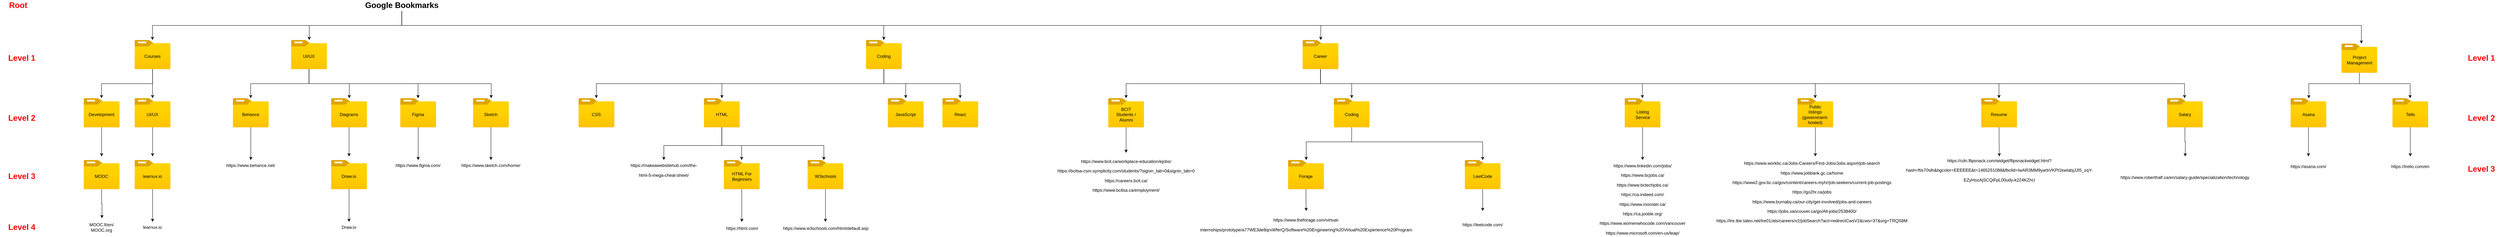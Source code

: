 <mxfile version="20.2.4" type="device"><diagram id="aSjfVvWqdntCW8uBdklG" name="Page-1"><mxGraphModel dx="2400" dy="710" grid="1" gridSize="10" guides="1" tooltips="1" connect="1" arrows="1" fold="1" page="1" pageScale="1" pageWidth="850" pageHeight="1100" math="0" shadow="0"><root><mxCell id="0"/><mxCell id="1" parent="0"/><mxCell id="htRWBKHceNh7cF9usFVZ-42" style="edgeStyle=orthogonalEdgeStyle;rounded=0;orthogonalLoop=1;jettySize=auto;html=1;fontSize=22;" parent="1" source="htRWBKHceNh7cF9usFVZ-2" target="htRWBKHceNh7cF9usFVZ-4" edge="1"><mxGeometry relative="1" as="geometry"><Array as="points"><mxPoint x="774" y="120"/><mxPoint x="89" y="120"/></Array></mxGeometry></mxCell><mxCell id="htRWBKHceNh7cF9usFVZ-43" style="edgeStyle=orthogonalEdgeStyle;rounded=0;orthogonalLoop=1;jettySize=auto;html=1;fontSize=22;" parent="1" source="htRWBKHceNh7cF9usFVZ-2" target="htRWBKHceNh7cF9usFVZ-7" edge="1"><mxGeometry relative="1" as="geometry"><Array as="points"><mxPoint x="774" y="120"/><mxPoint x="520" y="120"/></Array></mxGeometry></mxCell><mxCell id="htRWBKHceNh7cF9usFVZ-44" style="edgeStyle=orthogonalEdgeStyle;rounded=0;orthogonalLoop=1;jettySize=auto;html=1;fontSize=22;" parent="1" source="htRWBKHceNh7cF9usFVZ-2" target="htRWBKHceNh7cF9usFVZ-13" edge="1"><mxGeometry relative="1" as="geometry"><Array as="points"><mxPoint x="774" y="120"/><mxPoint x="2099" y="120"/></Array></mxGeometry></mxCell><mxCell id="htRWBKHceNh7cF9usFVZ-45" style="edgeStyle=orthogonalEdgeStyle;rounded=0;orthogonalLoop=1;jettySize=auto;html=1;fontSize=22;" parent="1" source="htRWBKHceNh7cF9usFVZ-2" target="htRWBKHceNh7cF9usFVZ-16" edge="1"><mxGeometry relative="1" as="geometry"><Array as="points"><mxPoint x="774" y="120"/><mxPoint x="3300" y="120"/></Array></mxGeometry></mxCell><mxCell id="htRWBKHceNh7cF9usFVZ-46" style="edgeStyle=orthogonalEdgeStyle;rounded=0;orthogonalLoop=1;jettySize=auto;html=1;fontSize=22;" parent="1" source="htRWBKHceNh7cF9usFVZ-2" target="htRWBKHceNh7cF9usFVZ-19" edge="1"><mxGeometry relative="1" as="geometry"><Array as="points"><mxPoint x="774" y="120"/><mxPoint x="6160" y="120"/></Array></mxGeometry></mxCell><mxCell id="htRWBKHceNh7cF9usFVZ-2" value="&lt;b&gt;&lt;font style=&quot;font-size: 22px;&quot;&gt;Google Bookmarks&lt;/font&gt;&lt;/b&gt;" style="text;html=1;strokeColor=none;fillColor=none;align=center;verticalAlign=middle;whiteSpace=wrap;rounded=0;" parent="1" vertex="1"><mxGeometry x="628.57" y="50" width="291.43" height="30" as="geometry"/></mxCell><mxCell id="htRWBKHceNh7cF9usFVZ-10" value="" style="group" parent="1" vertex="1" connectable="0"><mxGeometry x="40" y="160" width="98.57" height="80" as="geometry"/></mxCell><mxCell id="htRWBKHceNh7cF9usFVZ-4" value="" style="aspect=fixed;html=1;points=[];align=center;image;fontSize=12;image=img/lib/azure2/general/Folder_Blank.svg;" parent="htRWBKHceNh7cF9usFVZ-10" vertex="1"><mxGeometry width="98.57" height="80" as="geometry"/></mxCell><mxCell id="htRWBKHceNh7cF9usFVZ-8" value="Courses" style="text;html=1;strokeColor=none;fillColor=none;align=center;verticalAlign=middle;whiteSpace=wrap;rounded=0;" parent="htRWBKHceNh7cF9usFVZ-10" vertex="1"><mxGeometry x="19.29" y="30" width="60" height="30" as="geometry"/></mxCell><mxCell id="htRWBKHceNh7cF9usFVZ-11" value="" style="group" parent="1" vertex="1" connectable="0"><mxGeometry x="470" y="160" width="98.57" height="80" as="geometry"/></mxCell><mxCell id="htRWBKHceNh7cF9usFVZ-7" value="" style="aspect=fixed;html=1;points=[];align=center;image;fontSize=12;image=img/lib/azure2/general/Folder_Blank.svg;" parent="htRWBKHceNh7cF9usFVZ-11" vertex="1"><mxGeometry width="98.57" height="80" as="geometry"/></mxCell><mxCell id="htRWBKHceNh7cF9usFVZ-9" value="UI/UX" style="text;html=1;strokeColor=none;fillColor=none;align=center;verticalAlign=middle;whiteSpace=wrap;rounded=0;" parent="htRWBKHceNh7cF9usFVZ-11" vertex="1"><mxGeometry x="19.29" y="30" width="60" height="30" as="geometry"/></mxCell><mxCell id="htRWBKHceNh7cF9usFVZ-12" value="" style="group" parent="1" vertex="1" connectable="0"><mxGeometry x="2050" y="160" width="98.57" height="80" as="geometry"/></mxCell><mxCell id="htRWBKHceNh7cF9usFVZ-13" value="" style="aspect=fixed;html=1;points=[];align=center;image;fontSize=12;image=img/lib/azure2/general/Folder_Blank.svg;" parent="htRWBKHceNh7cF9usFVZ-12" vertex="1"><mxGeometry width="98.57" height="80" as="geometry"/></mxCell><mxCell id="htRWBKHceNh7cF9usFVZ-14" value="Coding" style="text;html=1;strokeColor=none;fillColor=none;align=center;verticalAlign=middle;whiteSpace=wrap;rounded=0;" parent="htRWBKHceNh7cF9usFVZ-12" vertex="1"><mxGeometry x="19.29" y="30" width="60" height="30" as="geometry"/></mxCell><mxCell id="htRWBKHceNh7cF9usFVZ-15" value="" style="group" parent="1" vertex="1" connectable="0"><mxGeometry x="3250" y="160" width="98.57" height="80" as="geometry"/></mxCell><mxCell id="htRWBKHceNh7cF9usFVZ-16" value="" style="aspect=fixed;html=1;points=[];align=center;image;fontSize=12;image=img/lib/azure2/general/Folder_Blank.svg;" parent="htRWBKHceNh7cF9usFVZ-15" vertex="1"><mxGeometry width="98.57" height="80" as="geometry"/></mxCell><mxCell id="htRWBKHceNh7cF9usFVZ-17" value="Career" style="text;html=1;strokeColor=none;fillColor=none;align=center;verticalAlign=middle;whiteSpace=wrap;rounded=0;" parent="htRWBKHceNh7cF9usFVZ-15" vertex="1"><mxGeometry x="19.29" y="30" width="60" height="30" as="geometry"/></mxCell><mxCell id="htRWBKHceNh7cF9usFVZ-18" value="" style="group" parent="1" vertex="1" connectable="0"><mxGeometry x="6105.21" y="170" width="98.57" height="80" as="geometry"/></mxCell><mxCell id="htRWBKHceNh7cF9usFVZ-19" value="" style="aspect=fixed;html=1;points=[];align=center;image;fontSize=12;image=img/lib/azure2/general/Folder_Blank.svg;" parent="htRWBKHceNh7cF9usFVZ-18" vertex="1"><mxGeometry width="98.57" height="80" as="geometry"/></mxCell><mxCell id="htRWBKHceNh7cF9usFVZ-20" value="Project Management" style="text;html=1;strokeColor=none;fillColor=none;align=center;verticalAlign=middle;whiteSpace=wrap;rounded=0;" parent="htRWBKHceNh7cF9usFVZ-18" vertex="1"><mxGeometry x="19.29" y="30" width="60" height="30" as="geometry"/></mxCell><mxCell id="htRWBKHceNh7cF9usFVZ-24" value="" style="group" parent="1" vertex="1" connectable="0"><mxGeometry x="-100" y="320" width="98.57" height="80" as="geometry"/></mxCell><mxCell id="htRWBKHceNh7cF9usFVZ-25" value="" style="aspect=fixed;html=1;points=[];align=center;image;fontSize=12;image=img/lib/azure2/general/Folder_Blank.svg;" parent="htRWBKHceNh7cF9usFVZ-24" vertex="1"><mxGeometry width="98.57" height="80" as="geometry"/></mxCell><mxCell id="htRWBKHceNh7cF9usFVZ-26" value="Development" style="text;html=1;strokeColor=none;fillColor=none;align=center;verticalAlign=middle;whiteSpace=wrap;rounded=0;" parent="htRWBKHceNh7cF9usFVZ-24" vertex="1"><mxGeometry x="19.29" y="30" width="60" height="30" as="geometry"/></mxCell><mxCell id="htRWBKHceNh7cF9usFVZ-27" value="" style="group" parent="1" vertex="1" connectable="0"><mxGeometry x="40" y="320" width="98.57" height="80" as="geometry"/></mxCell><mxCell id="htRWBKHceNh7cF9usFVZ-28" value="" style="aspect=fixed;html=1;points=[];align=center;image;fontSize=12;image=img/lib/azure2/general/Folder_Blank.svg;" parent="htRWBKHceNh7cF9usFVZ-27" vertex="1"><mxGeometry width="98.57" height="80" as="geometry"/></mxCell><mxCell id="htRWBKHceNh7cF9usFVZ-29" value="UI/UX" style="text;html=1;strokeColor=none;fillColor=none;align=center;verticalAlign=middle;whiteSpace=wrap;rounded=0;" parent="htRWBKHceNh7cF9usFVZ-27" vertex="1"><mxGeometry x="19.29" y="30" width="60" height="30" as="geometry"/></mxCell><mxCell id="htRWBKHceNh7cF9usFVZ-30" style="edgeStyle=orthogonalEdgeStyle;rounded=0;orthogonalLoop=1;jettySize=auto;html=1;" parent="1" source="htRWBKHceNh7cF9usFVZ-4" target="htRWBKHceNh7cF9usFVZ-25" edge="1"><mxGeometry relative="1" as="geometry"><Array as="points"><mxPoint x="89" y="280"/><mxPoint x="-51" y="280"/></Array></mxGeometry></mxCell><mxCell id="htRWBKHceNh7cF9usFVZ-31" style="edgeStyle=orthogonalEdgeStyle;rounded=0;orthogonalLoop=1;jettySize=auto;html=1;" parent="1" source="htRWBKHceNh7cF9usFVZ-4" target="htRWBKHceNh7cF9usFVZ-28" edge="1"><mxGeometry relative="1" as="geometry"/></mxCell><mxCell id="htRWBKHceNh7cF9usFVZ-32" style="edgeStyle=orthogonalEdgeStyle;rounded=0;orthogonalLoop=1;jettySize=auto;html=1;" parent="1" source="htRWBKHceNh7cF9usFVZ-25" edge="1"><mxGeometry relative="1" as="geometry"><mxPoint x="-50.715" y="480" as="targetPoint"/></mxGeometry></mxCell><mxCell id="htRWBKHceNh7cF9usFVZ-33" value="MOOC.fi/en/&lt;br&gt;MOOC.org" style="text;html=1;strokeColor=none;fillColor=none;align=center;verticalAlign=middle;whiteSpace=wrap;rounded=0;" parent="1" vertex="1"><mxGeometry x="-80.71" y="660" width="60" height="30" as="geometry"/></mxCell><mxCell id="htRWBKHceNh7cF9usFVZ-34" style="edgeStyle=orthogonalEdgeStyle;rounded=0;orthogonalLoop=1;jettySize=auto;html=1;" parent="1" source="htRWBKHceNh7cF9usFVZ-28" edge="1"><mxGeometry relative="1" as="geometry"><mxPoint x="89.285" y="480" as="targetPoint"/></mxGeometry></mxCell><mxCell id="htRWBKHceNh7cF9usFVZ-35" value="learnux.io" style="text;html=1;strokeColor=none;fillColor=none;align=center;verticalAlign=middle;whiteSpace=wrap;rounded=0;" parent="1" vertex="1"><mxGeometry x="59.29" y="660" width="60" height="30" as="geometry"/></mxCell><mxCell id="htRWBKHceNh7cF9usFVZ-36" value="" style="group" parent="1" vertex="1" connectable="0"><mxGeometry x="-100" y="490" width="98.57" height="80" as="geometry"/></mxCell><mxCell id="htRWBKHceNh7cF9usFVZ-37" value="" style="aspect=fixed;html=1;points=[];align=center;image;fontSize=12;image=img/lib/azure2/general/Folder_Blank.svg;" parent="htRWBKHceNh7cF9usFVZ-36" vertex="1"><mxGeometry width="98.57" height="80" as="geometry"/></mxCell><mxCell id="htRWBKHceNh7cF9usFVZ-38" value="MOOC" style="text;html=1;strokeColor=none;fillColor=none;align=center;verticalAlign=middle;whiteSpace=wrap;rounded=0;" parent="htRWBKHceNh7cF9usFVZ-36" vertex="1"><mxGeometry x="19.29" y="30" width="60" height="30" as="geometry"/></mxCell><mxCell id="htRWBKHceNh7cF9usFVZ-40" style="edgeStyle=orthogonalEdgeStyle;rounded=0;orthogonalLoop=1;jettySize=auto;html=1;" parent="1" source="htRWBKHceNh7cF9usFVZ-37" edge="1"><mxGeometry relative="1" as="geometry"><mxPoint x="-50" y="650" as="targetPoint"/></mxGeometry></mxCell><mxCell id="htRWBKHceNh7cF9usFVZ-47" style="edgeStyle=orthogonalEdgeStyle;rounded=0;orthogonalLoop=1;jettySize=auto;html=1;fontSize=22;entryX=0.507;entryY=0;entryDx=0;entryDy=0;entryPerimeter=0;" parent="1" source="htRWBKHceNh7cF9usFVZ-7" target="htRWBKHceNh7cF9usFVZ-49" edge="1"><mxGeometry relative="1" as="geometry"><mxPoint x="439.285" y="320" as="targetPoint"/><Array as="points"><mxPoint x="519" y="280"/><mxPoint x="630" y="280"/></Array></mxGeometry></mxCell><mxCell id="htRWBKHceNh7cF9usFVZ-48" value="" style="group" parent="1" vertex="1" connectable="0"><mxGeometry x="580" y="320" width="98.57" height="80" as="geometry"/></mxCell><mxCell id="htRWBKHceNh7cF9usFVZ-49" value="" style="aspect=fixed;html=1;points=[];align=center;image;fontSize=12;image=img/lib/azure2/general/Folder_Blank.svg;" parent="htRWBKHceNh7cF9usFVZ-48" vertex="1"><mxGeometry width="98.57" height="80" as="geometry"/></mxCell><mxCell id="htRWBKHceNh7cF9usFVZ-50" value="Diagrams" style="text;html=1;strokeColor=none;fillColor=none;align=center;verticalAlign=middle;whiteSpace=wrap;rounded=0;" parent="htRWBKHceNh7cF9usFVZ-48" vertex="1"><mxGeometry x="19.29" y="30" width="60" height="30" as="geometry"/></mxCell><mxCell id="htRWBKHceNh7cF9usFVZ-51" style="edgeStyle=orthogonalEdgeStyle;rounded=0;orthogonalLoop=1;jettySize=auto;html=1;fontSize=22;" parent="1" source="htRWBKHceNh7cF9usFVZ-49" edge="1"><mxGeometry relative="1" as="geometry"><mxPoint x="629.285" y="480" as="targetPoint"/><Array as="points"><mxPoint x="630" y="440"/></Array></mxGeometry></mxCell><mxCell id="htRWBKHceNh7cF9usFVZ-53" value="" style="group" parent="1" vertex="1" connectable="0"><mxGeometry x="580" y="490" width="98.57" height="80" as="geometry"/></mxCell><mxCell id="htRWBKHceNh7cF9usFVZ-54" value="" style="aspect=fixed;html=1;points=[];align=center;image;fontSize=12;image=img/lib/azure2/general/Folder_Blank.svg;" parent="htRWBKHceNh7cF9usFVZ-53" vertex="1"><mxGeometry width="98.57" height="80" as="geometry"/></mxCell><mxCell id="htRWBKHceNh7cF9usFVZ-55" value="Draw.io" style="text;html=1;strokeColor=none;fillColor=none;align=center;verticalAlign=middle;whiteSpace=wrap;rounded=0;" parent="htRWBKHceNh7cF9usFVZ-53" vertex="1"><mxGeometry x="19.29" y="30" width="60" height="30" as="geometry"/></mxCell><mxCell id="htRWBKHceNh7cF9usFVZ-56" value="" style="group" parent="1" vertex="1" connectable="0"><mxGeometry x="770" y="320" width="98.57" height="80" as="geometry"/></mxCell><mxCell id="htRWBKHceNh7cF9usFVZ-57" value="" style="aspect=fixed;html=1;points=[];align=center;image;fontSize=12;image=img/lib/azure2/general/Folder_Blank.svg;" parent="htRWBKHceNh7cF9usFVZ-56" vertex="1"><mxGeometry width="98.57" height="80" as="geometry"/></mxCell><mxCell id="htRWBKHceNh7cF9usFVZ-58" value="Figma" style="text;html=1;strokeColor=none;fillColor=none;align=center;verticalAlign=middle;whiteSpace=wrap;rounded=0;" parent="htRWBKHceNh7cF9usFVZ-56" vertex="1"><mxGeometry x="19.29" y="30" width="60" height="30" as="geometry"/></mxCell><mxCell id="htRWBKHceNh7cF9usFVZ-59" value="" style="group" parent="1" vertex="1" connectable="0"><mxGeometry x="970" y="320" width="98.57" height="80" as="geometry"/></mxCell><mxCell id="htRWBKHceNh7cF9usFVZ-60" value="" style="aspect=fixed;html=1;points=[];align=center;image;fontSize=12;image=img/lib/azure2/general/Folder_Blank.svg;" parent="htRWBKHceNh7cF9usFVZ-59" vertex="1"><mxGeometry width="98.57" height="80" as="geometry"/></mxCell><mxCell id="htRWBKHceNh7cF9usFVZ-61" value="Sketch" style="text;html=1;strokeColor=none;fillColor=none;align=center;verticalAlign=middle;whiteSpace=wrap;rounded=0;" parent="htRWBKHceNh7cF9usFVZ-59" vertex="1"><mxGeometry x="19.29" y="30" width="60" height="30" as="geometry"/></mxCell><mxCell id="htRWBKHceNh7cF9usFVZ-64" value="Draw.io" style="text;html=1;strokeColor=none;fillColor=none;align=center;verticalAlign=middle;whiteSpace=wrap;rounded=0;" parent="1" vertex="1"><mxGeometry x="599.29" y="660" width="60" height="30" as="geometry"/></mxCell><mxCell id="htRWBKHceNh7cF9usFVZ-65" value="https://www.figma.com/" style="text;html=1;strokeColor=none;fillColor=none;align=center;verticalAlign=middle;whiteSpace=wrap;rounded=0;" parent="1" vertex="1"><mxGeometry x="789.29" y="490" width="60" height="30" as="geometry"/></mxCell><mxCell id="htRWBKHceNh7cF9usFVZ-66" value="https://www.sketch.com/home/" style="text;html=1;strokeColor=none;fillColor=none;align=center;verticalAlign=middle;whiteSpace=wrap;rounded=0;" parent="1" vertex="1"><mxGeometry x="989.28" y="490" width="60" height="30" as="geometry"/></mxCell><mxCell id="htRWBKHceNh7cF9usFVZ-67" style="edgeStyle=orthogonalEdgeStyle;rounded=0;orthogonalLoop=1;jettySize=auto;html=1;fontSize=22;" parent="1" source="htRWBKHceNh7cF9usFVZ-54" edge="1"><mxGeometry relative="1" as="geometry"><mxPoint x="629.285" y="660" as="targetPoint"/></mxGeometry></mxCell><mxCell id="htRWBKHceNh7cF9usFVZ-68" style="edgeStyle=orthogonalEdgeStyle;rounded=0;orthogonalLoop=1;jettySize=auto;html=1;fontSize=22;" parent="1" source="htRWBKHceNh7cF9usFVZ-57" target="htRWBKHceNh7cF9usFVZ-65" edge="1"><mxGeometry relative="1" as="geometry"/></mxCell><mxCell id="htRWBKHceNh7cF9usFVZ-69" style="edgeStyle=orthogonalEdgeStyle;rounded=0;orthogonalLoop=1;jettySize=auto;html=1;entryX=0.5;entryY=0;entryDx=0;entryDy=0;fontSize=22;" parent="1" source="htRWBKHceNh7cF9usFVZ-60" target="htRWBKHceNh7cF9usFVZ-66" edge="1"><mxGeometry relative="1" as="geometry"/></mxCell><mxCell id="htRWBKHceNh7cF9usFVZ-72" style="edgeStyle=orthogonalEdgeStyle;rounded=0;orthogonalLoop=1;jettySize=auto;html=1;entryX=0.5;entryY=0;entryDx=0;entryDy=0;fontSize=22;" parent="1" source="htRWBKHceNh7cF9usFVZ-70" target="htRWBKHceNh7cF9usFVZ-35" edge="1"><mxGeometry relative="1" as="geometry"/></mxCell><mxCell id="htRWBKHceNh7cF9usFVZ-70" value="" style="aspect=fixed;html=1;points=[];align=center;image;fontSize=12;image=img/lib/azure2/general/Folder_Blank.svg;" parent="1" vertex="1"><mxGeometry x="40" y="490" width="98.57" height="80" as="geometry"/></mxCell><mxCell id="htRWBKHceNh7cF9usFVZ-71" value="learnux.io" style="text;html=1;strokeColor=none;fillColor=none;align=center;verticalAlign=middle;whiteSpace=wrap;rounded=0;" parent="1" vertex="1"><mxGeometry x="59.29" y="520" width="60" height="30" as="geometry"/></mxCell><mxCell id="htRWBKHceNh7cF9usFVZ-74" value="" style="group" parent="1" vertex="1" connectable="0"><mxGeometry x="1604.5" y="320" width="98.57" height="80" as="geometry"/></mxCell><mxCell id="htRWBKHceNh7cF9usFVZ-75" value="" style="aspect=fixed;html=1;points=[];align=center;image;fontSize=12;image=img/lib/azure2/general/Folder_Blank.svg;" parent="htRWBKHceNh7cF9usFVZ-74" vertex="1"><mxGeometry width="98.57" height="80" as="geometry"/></mxCell><mxCell id="htRWBKHceNh7cF9usFVZ-76" value="HTML" style="text;html=1;strokeColor=none;fillColor=none;align=center;verticalAlign=middle;whiteSpace=wrap;rounded=0;" parent="htRWBKHceNh7cF9usFVZ-74" vertex="1"><mxGeometry x="19.29" y="30" width="60" height="30" as="geometry"/></mxCell><mxCell id="htRWBKHceNh7cF9usFVZ-77" value="" style="group" parent="1" vertex="1" connectable="0"><mxGeometry x="1260" y="320" width="98.57" height="80" as="geometry"/></mxCell><mxCell id="htRWBKHceNh7cF9usFVZ-78" value="" style="aspect=fixed;html=1;points=[];align=center;image;fontSize=12;image=img/lib/azure2/general/Folder_Blank.svg;" parent="htRWBKHceNh7cF9usFVZ-77" vertex="1"><mxGeometry width="98.57" height="80" as="geometry"/></mxCell><mxCell id="htRWBKHceNh7cF9usFVZ-79" value="CSS" style="text;html=1;strokeColor=none;fillColor=none;align=center;verticalAlign=middle;whiteSpace=wrap;rounded=0;" parent="htRWBKHceNh7cF9usFVZ-77" vertex="1"><mxGeometry x="19.29" y="30" width="60" height="30" as="geometry"/></mxCell><mxCell id="htRWBKHceNh7cF9usFVZ-80" value="" style="group" parent="1" vertex="1" connectable="0"><mxGeometry x="2110" y="320" width="98.57" height="80" as="geometry"/></mxCell><mxCell id="htRWBKHceNh7cF9usFVZ-81" value="" style="aspect=fixed;html=1;points=[];align=center;image;fontSize=12;image=img/lib/azure2/general/Folder_Blank.svg;" parent="htRWBKHceNh7cF9usFVZ-80" vertex="1"><mxGeometry width="98.57" height="80" as="geometry"/></mxCell><mxCell id="htRWBKHceNh7cF9usFVZ-82" value="JavaScript" style="text;html=1;strokeColor=none;fillColor=none;align=center;verticalAlign=middle;whiteSpace=wrap;rounded=0;" parent="htRWBKHceNh7cF9usFVZ-80" vertex="1"><mxGeometry x="19.29" y="30" width="60" height="30" as="geometry"/></mxCell><mxCell id="htRWBKHceNh7cF9usFVZ-83" value="" style="group" parent="1" vertex="1" connectable="0"><mxGeometry x="2260" y="320" width="98.57" height="80" as="geometry"/></mxCell><mxCell id="htRWBKHceNh7cF9usFVZ-84" value="" style="aspect=fixed;html=1;points=[];align=center;image;fontSize=12;image=img/lib/azure2/general/Folder_Blank.svg;" parent="htRWBKHceNh7cF9usFVZ-83" vertex="1"><mxGeometry width="98.57" height="80" as="geometry"/></mxCell><mxCell id="htRWBKHceNh7cF9usFVZ-85" value="React" style="text;html=1;strokeColor=none;fillColor=none;align=center;verticalAlign=middle;whiteSpace=wrap;rounded=0;" parent="htRWBKHceNh7cF9usFVZ-83" vertex="1"><mxGeometry x="19.29" y="30" width="60" height="30" as="geometry"/></mxCell><mxCell id="htRWBKHceNh7cF9usFVZ-90" value="&lt;font style=&quot;font-size: 12px;&quot;&gt;https://makeawebsitehub.com/the-html-5-mega-cheat-sheet/&lt;/font&gt;" style="text;html=1;strokeColor=none;fillColor=none;align=center;verticalAlign=middle;whiteSpace=wrap;rounded=0;fontSize=22;" parent="1" vertex="1"><mxGeometry x="1430" y="490" width="129" height="50" as="geometry"/></mxCell><mxCell id="htRWBKHceNh7cF9usFVZ-91" value="" style="group" parent="1" vertex="1" connectable="0"><mxGeometry x="1659.42" y="490" width="98.57" height="80" as="geometry"/></mxCell><mxCell id="htRWBKHceNh7cF9usFVZ-92" value="" style="aspect=fixed;html=1;points=[];align=center;image;fontSize=12;image=img/lib/azure2/general/Folder_Blank.svg;" parent="htRWBKHceNh7cF9usFVZ-91" vertex="1"><mxGeometry width="98.57" height="80" as="geometry"/></mxCell><mxCell id="htRWBKHceNh7cF9usFVZ-93" value="HTML For Beginners" style="text;html=1;strokeColor=none;fillColor=none;align=center;verticalAlign=middle;whiteSpace=wrap;rounded=0;" parent="htRWBKHceNh7cF9usFVZ-91" vertex="1"><mxGeometry x="19.29" y="30" width="60" height="30" as="geometry"/></mxCell><mxCell id="htRWBKHceNh7cF9usFVZ-94" style="edgeStyle=orthogonalEdgeStyle;rounded=0;orthogonalLoop=1;jettySize=auto;html=1;entryX=0.5;entryY=0;entryDx=0;entryDy=0;fontSize=12;" parent="1" source="htRWBKHceNh7cF9usFVZ-75" target="htRWBKHceNh7cF9usFVZ-90" edge="1"><mxGeometry relative="1" as="geometry"><Array as="points"><mxPoint x="1654.29" y="450"/><mxPoint x="1494.29" y="450"/></Array></mxGeometry></mxCell><mxCell id="htRWBKHceNh7cF9usFVZ-95" style="edgeStyle=orthogonalEdgeStyle;rounded=0;orthogonalLoop=1;jettySize=auto;html=1;fontSize=12;" parent="1" source="htRWBKHceNh7cF9usFVZ-75" target="htRWBKHceNh7cF9usFVZ-92" edge="1"><mxGeometry relative="1" as="geometry"><Array as="points"><mxPoint x="1654.29" y="450"/><mxPoint x="1708.29" y="450"/></Array></mxGeometry></mxCell><mxCell id="htRWBKHceNh7cF9usFVZ-96" style="edgeStyle=orthogonalEdgeStyle;rounded=0;orthogonalLoop=1;jettySize=auto;html=1;fontSize=12;entryX=0.5;entryY=0;entryDx=0;entryDy=0;" parent="1" source="htRWBKHceNh7cF9usFVZ-92" edge="1"><mxGeometry relative="1" as="geometry"><mxPoint x="1708.71" y="660" as="targetPoint"/></mxGeometry></mxCell><mxCell id="htRWBKHceNh7cF9usFVZ-97" value="&lt;font style=&quot;font-size: 12px;&quot;&gt;https://html.com/&lt;/font&gt;" style="text;html=1;strokeColor=none;fillColor=none;align=center;verticalAlign=middle;whiteSpace=wrap;rounded=0;fontSize=22;" parent="1" vertex="1"><mxGeometry x="1644.5" y="650" width="129" height="50" as="geometry"/></mxCell><mxCell id="htRWBKHceNh7cF9usFVZ-98" value="" style="group" parent="1" vertex="1" connectable="0"><mxGeometry x="1889.43" y="490" width="98.57" height="80" as="geometry"/></mxCell><mxCell id="htRWBKHceNh7cF9usFVZ-99" value="" style="aspect=fixed;html=1;points=[];align=center;image;fontSize=12;image=img/lib/azure2/general/Folder_Blank.svg;" parent="htRWBKHceNh7cF9usFVZ-98" vertex="1"><mxGeometry width="98.57" height="80" as="geometry"/></mxCell><mxCell id="htRWBKHceNh7cF9usFVZ-100" value="W3schools" style="text;html=1;strokeColor=none;fillColor=none;align=center;verticalAlign=middle;whiteSpace=wrap;rounded=0;" parent="htRWBKHceNh7cF9usFVZ-98" vertex="1"><mxGeometry x="19.29" y="30" width="60" height="30" as="geometry"/></mxCell><mxCell id="htRWBKHceNh7cF9usFVZ-101" style="edgeStyle=orthogonalEdgeStyle;rounded=0;orthogonalLoop=1;jettySize=auto;html=1;fontSize=12;" parent="1" source="htRWBKHceNh7cF9usFVZ-75" target="htRWBKHceNh7cF9usFVZ-99" edge="1"><mxGeometry relative="1" as="geometry"><Array as="points"><mxPoint x="1654.29" y="450"/><mxPoint x="1934.29" y="450"/></Array></mxGeometry></mxCell><mxCell id="htRWBKHceNh7cF9usFVZ-102" style="edgeStyle=orthogonalEdgeStyle;rounded=0;orthogonalLoop=1;jettySize=auto;html=1;fontSize=12;entryX=0.5;entryY=0;entryDx=0;entryDy=0;" parent="1" source="htRWBKHceNh7cF9usFVZ-99" edge="1"><mxGeometry relative="1" as="geometry"><mxPoint x="1938.71" y="660" as="targetPoint"/></mxGeometry></mxCell><mxCell id="htRWBKHceNh7cF9usFVZ-103" value="&lt;font style=&quot;font-size: 12px;&quot;&gt;https://www.w3schools.com/html/default.asp&lt;/font&gt;" style="text;html=1;strokeColor=none;fillColor=none;align=center;verticalAlign=middle;whiteSpace=wrap;rounded=0;fontSize=22;" parent="1" vertex="1"><mxGeometry x="1874.5" y="650" width="129" height="50" as="geometry"/></mxCell><mxCell id="htRWBKHceNh7cF9usFVZ-104" style="edgeStyle=orthogonalEdgeStyle;rounded=0;orthogonalLoop=1;jettySize=auto;html=1;fontSize=12;" parent="1" source="htRWBKHceNh7cF9usFVZ-7" target="htRWBKHceNh7cF9usFVZ-57" edge="1"><mxGeometry relative="1" as="geometry"><Array as="points"><mxPoint x="519" y="280"/><mxPoint x="819" y="280"/></Array></mxGeometry></mxCell><mxCell id="htRWBKHceNh7cF9usFVZ-105" style="edgeStyle=orthogonalEdgeStyle;rounded=0;orthogonalLoop=1;jettySize=auto;html=1;fontSize=12;" parent="1" source="htRWBKHceNh7cF9usFVZ-7" target="htRWBKHceNh7cF9usFVZ-60" edge="1"><mxGeometry relative="1" as="geometry"><Array as="points"><mxPoint x="519" y="280"/><mxPoint x="1020" y="280"/></Array></mxGeometry></mxCell><mxCell id="htRWBKHceNh7cF9usFVZ-106" value="" style="group" parent="1" vertex="1" connectable="0"><mxGeometry x="310" y="320" width="98.57" height="80" as="geometry"/></mxCell><mxCell id="htRWBKHceNh7cF9usFVZ-107" value="" style="aspect=fixed;html=1;points=[];align=center;image;fontSize=12;image=img/lib/azure2/general/Folder_Blank.svg;" parent="htRWBKHceNh7cF9usFVZ-106" vertex="1"><mxGeometry width="98.57" height="80" as="geometry"/></mxCell><mxCell id="htRWBKHceNh7cF9usFVZ-108" value="Behance" style="text;html=1;strokeColor=none;fillColor=none;align=center;verticalAlign=middle;whiteSpace=wrap;rounded=0;" parent="htRWBKHceNh7cF9usFVZ-106" vertex="1"><mxGeometry x="19.29" y="30" width="60" height="30" as="geometry"/></mxCell><mxCell id="htRWBKHceNh7cF9usFVZ-109" value="https://www.behance.net/" style="text;html=1;strokeColor=none;fillColor=none;align=center;verticalAlign=middle;whiteSpace=wrap;rounded=0;" parent="1" vertex="1"><mxGeometry x="329.28" y="490" width="60" height="30" as="geometry"/></mxCell><mxCell id="htRWBKHceNh7cF9usFVZ-110" style="edgeStyle=orthogonalEdgeStyle;rounded=0;orthogonalLoop=1;jettySize=auto;html=1;entryX=0.5;entryY=0;entryDx=0;entryDy=0;fontSize=22;" parent="1" source="htRWBKHceNh7cF9usFVZ-107" target="htRWBKHceNh7cF9usFVZ-109" edge="1"><mxGeometry relative="1" as="geometry"/></mxCell><mxCell id="htRWBKHceNh7cF9usFVZ-112" value="" style="group" parent="1" vertex="1" connectable="0"><mxGeometry x="6245.21" y="320" width="98.57" height="80" as="geometry"/></mxCell><mxCell id="htRWBKHceNh7cF9usFVZ-113" value="" style="aspect=fixed;html=1;points=[];align=center;image;fontSize=12;image=img/lib/azure2/general/Folder_Blank.svg;" parent="htRWBKHceNh7cF9usFVZ-112" vertex="1"><mxGeometry width="98.57" height="80" as="geometry"/></mxCell><mxCell id="htRWBKHceNh7cF9usFVZ-114" value="Tello" style="text;html=1;strokeColor=none;fillColor=none;align=center;verticalAlign=middle;whiteSpace=wrap;rounded=0;" parent="htRWBKHceNh7cF9usFVZ-112" vertex="1"><mxGeometry x="19.29" y="30" width="60" height="30" as="geometry"/></mxCell><mxCell id="htRWBKHceNh7cF9usFVZ-115" value="" style="group" parent="1" vertex="1" connectable="0"><mxGeometry x="5965.21" y="320" width="98.57" height="80" as="geometry"/></mxCell><mxCell id="htRWBKHceNh7cF9usFVZ-116" value="" style="aspect=fixed;html=1;points=[];align=center;image;fontSize=12;image=img/lib/azure2/general/Folder_Blank.svg;" parent="htRWBKHceNh7cF9usFVZ-115" vertex="1"><mxGeometry width="98.57" height="80" as="geometry"/></mxCell><mxCell id="htRWBKHceNh7cF9usFVZ-117" value="Asana" style="text;html=1;strokeColor=none;fillColor=none;align=center;verticalAlign=middle;whiteSpace=wrap;rounded=0;" parent="htRWBKHceNh7cF9usFVZ-115" vertex="1"><mxGeometry x="19.29" y="30" width="60" height="30" as="geometry"/></mxCell><mxCell id="htRWBKHceNh7cF9usFVZ-120" value="&lt;font style=&quot;font-size: 12px;&quot;&gt;https://trello.com/en&lt;/font&gt;" style="text;html=1;strokeColor=none;fillColor=none;align=center;verticalAlign=middle;whiteSpace=wrap;rounded=0;fontSize=22;" parent="1" vertex="1"><mxGeometry x="6230" y="480" width="129" height="50" as="geometry"/></mxCell><mxCell id="htRWBKHceNh7cF9usFVZ-121" value="&lt;font style=&quot;font-size: 12px;&quot;&gt;https://asana.com/&lt;/font&gt;" style="text;html=1;strokeColor=none;fillColor=none;align=center;verticalAlign=middle;whiteSpace=wrap;rounded=0;fontSize=22;" parent="1" vertex="1"><mxGeometry x="5950" y="480" width="129" height="50" as="geometry"/></mxCell><mxCell id="htRWBKHceNh7cF9usFVZ-122" style="edgeStyle=orthogonalEdgeStyle;rounded=0;orthogonalLoop=1;jettySize=auto;html=1;fontSize=12;" parent="1" source="htRWBKHceNh7cF9usFVZ-113" target="htRWBKHceNh7cF9usFVZ-120" edge="1"><mxGeometry relative="1" as="geometry"/></mxCell><mxCell id="htRWBKHceNh7cF9usFVZ-123" style="edgeStyle=orthogonalEdgeStyle;rounded=0;orthogonalLoop=1;jettySize=auto;html=1;fontSize=12;" parent="1" source="htRWBKHceNh7cF9usFVZ-116" target="htRWBKHceNh7cF9usFVZ-121" edge="1"><mxGeometry relative="1" as="geometry"/></mxCell><mxCell id="htRWBKHceNh7cF9usFVZ-124" value="" style="group" parent="1" vertex="1" connectable="0"><mxGeometry x="4135.22" y="320" width="98.57" height="80" as="geometry"/></mxCell><mxCell id="htRWBKHceNh7cF9usFVZ-125" value="" style="aspect=fixed;html=1;points=[];align=center;image;fontSize=12;image=img/lib/azure2/general/Folder_Blank.svg;" parent="htRWBKHceNh7cF9usFVZ-124" vertex="1"><mxGeometry width="98.57" height="80" as="geometry"/></mxCell><mxCell id="htRWBKHceNh7cF9usFVZ-126" value="Listing Service" style="text;html=1;strokeColor=none;fillColor=none;align=center;verticalAlign=middle;whiteSpace=wrap;rounded=0;" parent="htRWBKHceNh7cF9usFVZ-124" vertex="1"><mxGeometry x="19.29" y="30" width="60" height="30" as="geometry"/></mxCell><mxCell id="htRWBKHceNh7cF9usFVZ-147" value="&lt;font style=&quot;font-size: 12px;&quot;&gt;&lt;span style=&quot;font-size: 12px;&quot;&gt;https://www.linkedin.com/jobs/&lt;/span&gt;&lt;br&gt;&lt;span style=&quot;font-size: 12px;&quot;&gt;https://www.bcjobs.ca/&lt;br&gt;https://www.bctechjobs.ca/&lt;/span&gt;&lt;br&gt;&lt;span style=&quot;font-size: 12px;&quot;&gt;https://ca.indeed.com/&lt;br&gt;https://www.monster.ca/&lt;/span&gt;&lt;br&gt;&lt;span style=&quot;font-size: 12px;&quot;&gt;https://ca.jooble.org/&lt;/span&gt;&lt;br&gt;&lt;span style=&quot;font-size: 12px;&quot;&gt;https://www.womenwhocode.com/vancouver&lt;br&gt;&lt;/span&gt;https://www.microsoft.com/en-us/leap/&lt;br&gt;&lt;/font&gt;" style="text;html=1;strokeColor=none;fillColor=none;align=center;verticalAlign=middle;whiteSpace=wrap;rounded=0;fontSize=22;" parent="1" vertex="1"><mxGeometry x="4120" y="490" width="129" height="210" as="geometry"/></mxCell><mxCell id="htRWBKHceNh7cF9usFVZ-148" style="edgeStyle=orthogonalEdgeStyle;rounded=0;orthogonalLoop=1;jettySize=auto;html=1;entryX=0.5;entryY=0;entryDx=0;entryDy=0;fontSize=12;" parent="1" source="htRWBKHceNh7cF9usFVZ-125" target="htRWBKHceNh7cF9usFVZ-147" edge="1"><mxGeometry relative="1" as="geometry"/></mxCell><mxCell id="htRWBKHceNh7cF9usFVZ-149" style="edgeStyle=orthogonalEdgeStyle;rounded=0;orthogonalLoop=1;jettySize=auto;html=1;fontSize=12;" parent="1" source="htRWBKHceNh7cF9usFVZ-7" target="htRWBKHceNh7cF9usFVZ-107" edge="1"><mxGeometry relative="1" as="geometry"><Array as="points"><mxPoint x="519" y="280"/><mxPoint x="359" y="280"/></Array></mxGeometry></mxCell><mxCell id="htRWBKHceNh7cF9usFVZ-150" value="" style="group" parent="1" vertex="1" connectable="0"><mxGeometry x="4610" y="320" width="98.57" height="80" as="geometry"/></mxCell><mxCell id="htRWBKHceNh7cF9usFVZ-151" value="" style="aspect=fixed;html=1;points=[];align=center;image;fontSize=12;image=img/lib/azure2/general/Folder_Blank.svg;" parent="htRWBKHceNh7cF9usFVZ-150" vertex="1"><mxGeometry width="98.57" height="80" as="geometry"/></mxCell><mxCell id="htRWBKHceNh7cF9usFVZ-152" value="Public listings (government-hosted)" style="text;html=1;strokeColor=none;fillColor=none;align=center;verticalAlign=middle;whiteSpace=wrap;rounded=0;" parent="htRWBKHceNh7cF9usFVZ-150" vertex="1"><mxGeometry x="19.29" y="30" width="60" height="30" as="geometry"/></mxCell><mxCell id="htRWBKHceNh7cF9usFVZ-154" value="" style="group" parent="1" vertex="1" connectable="0"><mxGeometry x="2715.72" y="320" width="98.57" height="80" as="geometry"/></mxCell><mxCell id="htRWBKHceNh7cF9usFVZ-155" value="" style="aspect=fixed;html=1;points=[];align=center;image;fontSize=12;image=img/lib/azure2/general/Folder_Blank.svg;" parent="htRWBKHceNh7cF9usFVZ-154" vertex="1"><mxGeometry width="98.57" height="80" as="geometry"/></mxCell><mxCell id="htRWBKHceNh7cF9usFVZ-156" value="BCIT Students / Alumni" style="text;html=1;strokeColor=none;fillColor=none;align=center;verticalAlign=middle;whiteSpace=wrap;rounded=0;" parent="htRWBKHceNh7cF9usFVZ-154" vertex="1"><mxGeometry x="19.29" y="30" width="60" height="30" as="geometry"/></mxCell><mxCell id="htRWBKHceNh7cF9usFVZ-157" value="&lt;font style=&quot;font-size: 12px;&quot;&gt;&lt;span style=&quot;font-size: 12px;&quot;&gt;https://www.workbc.ca/Jobs-Careers/Find-Jobs/Jobs.aspx#/job-search&lt;br&gt;&lt;/span&gt;https://www.jobbank.gc.ca/home&lt;br&gt;https://www2.gov.bc.ca/gov/content/careers-myhr/job-seekers/current-job-postings&lt;br&gt;https://go2hr.ca/jobs&lt;br&gt;https://www.burnaby.ca/our-city/get-involved/jobs-and-careers&lt;br&gt;https://jobs.vancouver.ca/go/All-jobs/2538400/&lt;br&gt;https://tre.tbe.taleo.net/tre01/ats/careers/v2/jobSearch?act=redirectCwsV2&amp;amp;cws=37&amp;amp;org=TRQS8M&lt;br&gt;&lt;/font&gt;" style="text;html=1;strokeColor=none;fillColor=none;align=center;verticalAlign=middle;whiteSpace=wrap;rounded=0;fontSize=22;" parent="1" vertex="1"><mxGeometry x="4350" y="490" width="600" height="170" as="geometry"/></mxCell><mxCell id="htRWBKHceNh7cF9usFVZ-161" value="&lt;font style=&quot;font-size: 12px;&quot;&gt;&lt;span style=&quot;font-size: 12px;&quot;&gt;https://www.bcit.ca/workplace-education/ejobs/&lt;br&gt;&lt;/span&gt;https://bcitsa-csm.symplicity.com/students/?signin_tab=0&amp;amp;signin_tab=0&lt;br&gt;https://careers.bcit.ca/&lt;br&gt;https://www.bcitsa.ca/employment/&lt;br&gt;&lt;/font&gt;" style="text;html=1;strokeColor=none;fillColor=none;align=center;verticalAlign=middle;whiteSpace=wrap;rounded=0;fontSize=22;" parent="1" vertex="1"><mxGeometry x="2550" y="470" width="430" height="120" as="geometry"/></mxCell><mxCell id="htRWBKHceNh7cF9usFVZ-162" style="edgeStyle=orthogonalEdgeStyle;rounded=0;orthogonalLoop=1;jettySize=auto;html=1;fontSize=12;" parent="1" source="htRWBKHceNh7cF9usFVZ-151" edge="1"><mxGeometry relative="1" as="geometry"><mxPoint x="4659.285" y="480" as="targetPoint"/></mxGeometry></mxCell><mxCell id="htRWBKHceNh7cF9usFVZ-163" style="edgeStyle=orthogonalEdgeStyle;rounded=0;orthogonalLoop=1;jettySize=auto;html=1;fontSize=12;" parent="1" source="htRWBKHceNh7cF9usFVZ-155" target="htRWBKHceNh7cF9usFVZ-161" edge="1"><mxGeometry relative="1" as="geometry"/></mxCell><mxCell id="htRWBKHceNh7cF9usFVZ-164" value="" style="group" parent="1" vertex="1" connectable="0"><mxGeometry x="3335.72" y="320" width="98.57" height="80" as="geometry"/></mxCell><mxCell id="htRWBKHceNh7cF9usFVZ-165" value="" style="aspect=fixed;html=1;points=[];align=center;image;fontSize=12;image=img/lib/azure2/general/Folder_Blank.svg;" parent="htRWBKHceNh7cF9usFVZ-164" vertex="1"><mxGeometry width="98.57" height="80" as="geometry"/></mxCell><mxCell id="htRWBKHceNh7cF9usFVZ-166" value="Coding" style="text;html=1;strokeColor=none;fillColor=none;align=center;verticalAlign=middle;whiteSpace=wrap;rounded=0;" parent="htRWBKHceNh7cF9usFVZ-164" vertex="1"><mxGeometry x="19.29" y="30" width="60" height="30" as="geometry"/></mxCell><mxCell id="htRWBKHceNh7cF9usFVZ-167" value="&lt;font style=&quot;&quot;&gt;&lt;span style=&quot;font-size: 12px;&quot;&gt;https://leetcode.com/&lt;/span&gt;&lt;br&gt;&lt;/font&gt;" style="text;html=1;strokeColor=none;fillColor=none;align=center;verticalAlign=middle;whiteSpace=wrap;rounded=0;fontSize=22;" parent="1" vertex="1"><mxGeometry x="3660" y="630" width="170" height="70" as="geometry"/></mxCell><mxCell id="htRWBKHceNh7cF9usFVZ-169" value="" style="group" parent="1" vertex="1" connectable="0"><mxGeometry x="3695.72" y="490" width="98.57" height="80" as="geometry"/></mxCell><mxCell id="htRWBKHceNh7cF9usFVZ-170" value="" style="aspect=fixed;html=1;points=[];align=center;image;fontSize=12;image=img/lib/azure2/general/Folder_Blank.svg;" parent="htRWBKHceNh7cF9usFVZ-169" vertex="1"><mxGeometry width="98.57" height="80" as="geometry"/></mxCell><mxCell id="htRWBKHceNh7cF9usFVZ-171" value="LeetCode" style="text;html=1;strokeColor=none;fillColor=none;align=center;verticalAlign=middle;whiteSpace=wrap;rounded=0;" parent="htRWBKHceNh7cF9usFVZ-169" vertex="1"><mxGeometry x="19.29" y="30" width="60" height="30" as="geometry"/></mxCell><mxCell id="htRWBKHceNh7cF9usFVZ-173" style="edgeStyle=orthogonalEdgeStyle;rounded=0;orthogonalLoop=1;jettySize=auto;html=1;fontSize=12;" parent="1" source="htRWBKHceNh7cF9usFVZ-170" target="htRWBKHceNh7cF9usFVZ-167" edge="1"><mxGeometry relative="1" as="geometry"/></mxCell><mxCell id="htRWBKHceNh7cF9usFVZ-176" value="" style="group" parent="1" vertex="1" connectable="0"><mxGeometry x="5625.72" y="320" width="98.57" height="80" as="geometry"/></mxCell><mxCell id="htRWBKHceNh7cF9usFVZ-177" value="" style="aspect=fixed;html=1;points=[];align=center;image;fontSize=12;image=img/lib/azure2/general/Folder_Blank.svg;" parent="htRWBKHceNh7cF9usFVZ-176" vertex="1"><mxGeometry width="98.57" height="80" as="geometry"/></mxCell><mxCell id="htRWBKHceNh7cF9usFVZ-178" value="Salary" style="text;html=1;strokeColor=none;fillColor=none;align=center;verticalAlign=middle;whiteSpace=wrap;rounded=0;" parent="htRWBKHceNh7cF9usFVZ-176" vertex="1"><mxGeometry x="19.29" y="30" width="60" height="30" as="geometry"/></mxCell><mxCell id="htRWBKHceNh7cF9usFVZ-179" value="&lt;font style=&quot;&quot;&gt;&lt;span style=&quot;font-size: 12px;&quot;&gt;https://www.roberthalf.ca/en/salary-guide/specialization/technology&lt;/span&gt;&lt;br&gt;&lt;/font&gt;" style="text;html=1;strokeColor=none;fillColor=none;align=center;verticalAlign=middle;whiteSpace=wrap;rounded=0;fontSize=22;" parent="1" vertex="1"><mxGeometry x="5480" y="500" width="390" height="70" as="geometry"/></mxCell><mxCell id="htRWBKHceNh7cF9usFVZ-181" style="edgeStyle=orthogonalEdgeStyle;rounded=0;orthogonalLoop=1;jettySize=auto;html=1;fontSize=12;" parent="1" source="htRWBKHceNh7cF9usFVZ-177" edge="1"><mxGeometry relative="1" as="geometry"><mxPoint x="5675.779" y="480" as="targetPoint"/></mxGeometry></mxCell><mxCell id="htRWBKHceNh7cF9usFVZ-183" value="" style="group" parent="1" vertex="1" connectable="0"><mxGeometry x="5115" y="320" width="98.57" height="80" as="geometry"/></mxCell><mxCell id="htRWBKHceNh7cF9usFVZ-184" value="" style="aspect=fixed;html=1;points=[];align=center;image;fontSize=12;image=img/lib/azure2/general/Folder_Blank.svg;" parent="htRWBKHceNh7cF9usFVZ-183" vertex="1"><mxGeometry width="98.57" height="80" as="geometry"/></mxCell><mxCell id="htRWBKHceNh7cF9usFVZ-185" value="Resume" style="text;html=1;strokeColor=none;fillColor=none;align=center;verticalAlign=middle;whiteSpace=wrap;rounded=0;" parent="htRWBKHceNh7cF9usFVZ-183" vertex="1"><mxGeometry x="19.29" y="30" width="60" height="30" as="geometry"/></mxCell><mxCell id="htRWBKHceNh7cF9usFVZ-186" value="&lt;font style=&quot;&quot;&gt;&lt;span style=&quot;font-size: 12px;&quot;&gt;https://cdn.flipsnack.com/widget/flipsnackwidget.html?hash=ftis70slh&amp;amp;bgcolor=EEEEEE&amp;amp;t=1465251088&amp;amp;fbclid=IwAR3MM9yarbVKPt1kwIabjJJI5_zqY-EZyHozAjSCQiFpL00udy-k224KZhU&lt;/span&gt;&lt;br&gt;&lt;/font&gt;" style="text;html=1;strokeColor=none;fillColor=none;align=center;verticalAlign=middle;whiteSpace=wrap;rounded=0;fontSize=22;" parent="1" vertex="1"><mxGeometry x="4970" y="480" width="390" height="70" as="geometry"/></mxCell><mxCell id="htRWBKHceNh7cF9usFVZ-187" style="edgeStyle=orthogonalEdgeStyle;rounded=0;orthogonalLoop=1;jettySize=auto;html=1;fontSize=12;" parent="1" source="htRWBKHceNh7cF9usFVZ-184" target="htRWBKHceNh7cF9usFVZ-186" edge="1"><mxGeometry relative="1" as="geometry"/></mxCell><mxCell id="htRWBKHceNh7cF9usFVZ-189" value="&lt;font style=&quot;&quot;&gt;&lt;span style=&quot;font-size: 12px;&quot;&gt;https://www.theforage.com/virtual-internships/prototype/a77WE3de8qrxWferQ/Software%20Engineering%20Virtual%20Experience%20Program&lt;/span&gt;&lt;br&gt;&lt;/font&gt;" style="text;html=1;strokeColor=none;fillColor=none;align=center;verticalAlign=middle;whiteSpace=wrap;rounded=0;fontSize=22;" parent="1" vertex="1"><mxGeometry x="3100" y="630" width="320" height="70" as="geometry"/></mxCell><mxCell id="htRWBKHceNh7cF9usFVZ-190" value="" style="group" parent="1" vertex="1" connectable="0"><mxGeometry x="3210" y="490" width="98.57" height="80" as="geometry"/></mxCell><mxCell id="htRWBKHceNh7cF9usFVZ-191" value="" style="aspect=fixed;html=1;points=[];align=center;image;fontSize=12;image=img/lib/azure2/general/Folder_Blank.svg;" parent="htRWBKHceNh7cF9usFVZ-190" vertex="1"><mxGeometry width="98.57" height="80" as="geometry"/></mxCell><mxCell id="htRWBKHceNh7cF9usFVZ-192" value="Forage" style="text;html=1;strokeColor=none;fillColor=none;align=center;verticalAlign=middle;whiteSpace=wrap;rounded=0;" parent="htRWBKHceNh7cF9usFVZ-190" vertex="1"><mxGeometry x="19.29" y="30" width="60" height="30" as="geometry"/></mxCell><mxCell id="htRWBKHceNh7cF9usFVZ-193" style="edgeStyle=orthogonalEdgeStyle;rounded=0;orthogonalLoop=1;jettySize=auto;html=1;fontSize=12;" parent="1" source="htRWBKHceNh7cF9usFVZ-191" target="htRWBKHceNh7cF9usFVZ-189" edge="1"><mxGeometry relative="1" as="geometry"/></mxCell><mxCell id="htRWBKHceNh7cF9usFVZ-197" style="edgeStyle=orthogonalEdgeStyle;rounded=0;orthogonalLoop=1;jettySize=auto;html=1;fontSize=12;" parent="1" source="htRWBKHceNh7cF9usFVZ-13" target="htRWBKHceNh7cF9usFVZ-78" edge="1"><mxGeometry relative="1" as="geometry"><Array as="points"><mxPoint x="2099" y="280"/><mxPoint x="1309" y="280"/></Array></mxGeometry></mxCell><mxCell id="htRWBKHceNh7cF9usFVZ-198" style="edgeStyle=orthogonalEdgeStyle;rounded=0;orthogonalLoop=1;jettySize=auto;html=1;fontSize=12;" parent="1" source="htRWBKHceNh7cF9usFVZ-13" target="htRWBKHceNh7cF9usFVZ-75" edge="1"><mxGeometry relative="1" as="geometry"><Array as="points"><mxPoint x="2099" y="280"/><mxPoint x="1654" y="280"/></Array></mxGeometry></mxCell><mxCell id="htRWBKHceNh7cF9usFVZ-199" style="edgeStyle=orthogonalEdgeStyle;rounded=0;orthogonalLoop=1;jettySize=auto;html=1;fontSize=12;" parent="1" source="htRWBKHceNh7cF9usFVZ-13" target="htRWBKHceNh7cF9usFVZ-81" edge="1"><mxGeometry relative="1" as="geometry"/></mxCell><mxCell id="htRWBKHceNh7cF9usFVZ-200" style="edgeStyle=orthogonalEdgeStyle;rounded=0;orthogonalLoop=1;jettySize=auto;html=1;fontSize=12;" parent="1" source="htRWBKHceNh7cF9usFVZ-13" target="htRWBKHceNh7cF9usFVZ-84" edge="1"><mxGeometry relative="1" as="geometry"><Array as="points"><mxPoint x="2099" y="280"/><mxPoint x="2309" y="280"/></Array></mxGeometry></mxCell><mxCell id="htRWBKHceNh7cF9usFVZ-201" style="edgeStyle=orthogonalEdgeStyle;rounded=0;orthogonalLoop=1;jettySize=auto;html=1;fontSize=12;" parent="1" source="htRWBKHceNh7cF9usFVZ-16" target="htRWBKHceNh7cF9usFVZ-155" edge="1"><mxGeometry relative="1" as="geometry"><Array as="points"><mxPoint x="3299" y="280"/><mxPoint x="2765" y="280"/></Array></mxGeometry></mxCell><mxCell id="htRWBKHceNh7cF9usFVZ-202" style="edgeStyle=orthogonalEdgeStyle;rounded=0;orthogonalLoop=1;jettySize=auto;html=1;fontSize=12;" parent="1" source="htRWBKHceNh7cF9usFVZ-16" target="htRWBKHceNh7cF9usFVZ-165" edge="1"><mxGeometry relative="1" as="geometry"/></mxCell><mxCell id="htRWBKHceNh7cF9usFVZ-203" style="edgeStyle=orthogonalEdgeStyle;rounded=0;orthogonalLoop=1;jettySize=auto;html=1;fontSize=12;" parent="1" source="htRWBKHceNh7cF9usFVZ-16" target="htRWBKHceNh7cF9usFVZ-125" edge="1"><mxGeometry relative="1" as="geometry"><Array as="points"><mxPoint x="3299" y="280"/><mxPoint x="4184" y="280"/></Array></mxGeometry></mxCell><mxCell id="htRWBKHceNh7cF9usFVZ-204" style="edgeStyle=orthogonalEdgeStyle;rounded=0;orthogonalLoop=1;jettySize=auto;html=1;fontSize=12;" parent="1" source="htRWBKHceNh7cF9usFVZ-16" target="htRWBKHceNh7cF9usFVZ-151" edge="1"><mxGeometry relative="1" as="geometry"><Array as="points"><mxPoint x="3299" y="280"/><mxPoint x="4659" y="280"/></Array></mxGeometry></mxCell><mxCell id="htRWBKHceNh7cF9usFVZ-205" style="edgeStyle=orthogonalEdgeStyle;rounded=0;orthogonalLoop=1;jettySize=auto;html=1;fontSize=12;" parent="1" source="htRWBKHceNh7cF9usFVZ-16" target="htRWBKHceNh7cF9usFVZ-184" edge="1"><mxGeometry relative="1" as="geometry"><Array as="points"><mxPoint x="3299" y="280"/><mxPoint x="5164" y="280"/></Array></mxGeometry></mxCell><mxCell id="htRWBKHceNh7cF9usFVZ-206" style="edgeStyle=orthogonalEdgeStyle;rounded=0;orthogonalLoop=1;jettySize=auto;html=1;fontSize=12;" parent="1" source="htRWBKHceNh7cF9usFVZ-16" target="htRWBKHceNh7cF9usFVZ-177" edge="1"><mxGeometry relative="1" as="geometry"><Array as="points"><mxPoint x="3299" y="280"/><mxPoint x="5674" y="280"/></Array></mxGeometry></mxCell><mxCell id="htRWBKHceNh7cF9usFVZ-209" style="edgeStyle=orthogonalEdgeStyle;rounded=0;orthogonalLoop=1;jettySize=auto;html=1;entryX=0.511;entryY=0.005;entryDx=0;entryDy=0;entryPerimeter=0;fontSize=12;" parent="1" source="htRWBKHceNh7cF9usFVZ-19" target="htRWBKHceNh7cF9usFVZ-116" edge="1"><mxGeometry relative="1" as="geometry"><Array as="points"><mxPoint x="6154" y="280"/><mxPoint x="6016" y="280"/></Array></mxGeometry></mxCell><mxCell id="htRWBKHceNh7cF9usFVZ-210" style="edgeStyle=orthogonalEdgeStyle;rounded=0;orthogonalLoop=1;jettySize=auto;html=1;fontSize=12;" parent="1" source="htRWBKHceNh7cF9usFVZ-19" target="htRWBKHceNh7cF9usFVZ-113" edge="1"><mxGeometry relative="1" as="geometry"><Array as="points"><mxPoint x="6154" y="280"/><mxPoint x="6294" y="280"/></Array></mxGeometry></mxCell><mxCell id="htRWBKHceNh7cF9usFVZ-211" style="edgeStyle=orthogonalEdgeStyle;rounded=0;orthogonalLoop=1;jettySize=auto;html=1;fontSize=12;" parent="1" source="htRWBKHceNh7cF9usFVZ-165" edge="1"><mxGeometry relative="1" as="geometry"><mxPoint x="3260" y="490" as="targetPoint"/><Array as="points"><mxPoint x="3385" y="440"/><mxPoint x="3260" y="440"/></Array></mxGeometry></mxCell><mxCell id="htRWBKHceNh7cF9usFVZ-212" style="edgeStyle=orthogonalEdgeStyle;rounded=0;orthogonalLoop=1;jettySize=auto;html=1;fontSize=12;" parent="1" source="htRWBKHceNh7cF9usFVZ-165" target="htRWBKHceNh7cF9usFVZ-170" edge="1"><mxGeometry relative="1" as="geometry"><Array as="points"><mxPoint x="3385" y="440"/><mxPoint x="3745" y="440"/></Array></mxGeometry></mxCell><mxCell id="jaHx-LOqCAet1iDIp9Yp-1" value="&lt;font size=&quot;1&quot; color=&quot;#ff0000&quot;&gt;&lt;b style=&quot;font-size: 22px;&quot;&gt;Level 1&lt;/b&gt;&lt;/font&gt;" style="text;html=1;strokeColor=none;fillColor=none;align=center;verticalAlign=middle;whiteSpace=wrap;rounded=0;" vertex="1" parent="1"><mxGeometry x="6440" y="195" width="100" height="30" as="geometry"/></mxCell><mxCell id="jaHx-LOqCAet1iDIp9Yp-2" value="&lt;font color=&quot;#ff0000&quot; style=&quot;font-size: 22px;&quot;&gt;&lt;b&gt;Level 2&lt;/b&gt;&lt;/font&gt;" style="text;html=1;strokeColor=none;fillColor=none;align=center;verticalAlign=middle;whiteSpace=wrap;rounded=0;" vertex="1" parent="1"><mxGeometry x="6450" y="360" width="80" height="30" as="geometry"/></mxCell><mxCell id="jaHx-LOqCAet1iDIp9Yp-3" value="&lt;font size=&quot;1&quot; color=&quot;#ff0000&quot;&gt;&lt;b style=&quot;font-size: 22px;&quot;&gt;Level 1&lt;/b&gt;&lt;/font&gt;" style="text;html=1;strokeColor=none;fillColor=none;align=center;verticalAlign=middle;whiteSpace=wrap;rounded=0;" vertex="1" parent="1"><mxGeometry x="-320" y="195" width="100" height="30" as="geometry"/></mxCell><mxCell id="jaHx-LOqCAet1iDIp9Yp-4" value="&lt;font color=&quot;#ff0000&quot; style=&quot;font-size: 22px;&quot;&gt;&lt;b&gt;Level 2&lt;/b&gt;&lt;/font&gt;" style="text;html=1;strokeColor=none;fillColor=none;align=center;verticalAlign=middle;whiteSpace=wrap;rounded=0;" vertex="1" parent="1"><mxGeometry x="-310" y="360" width="80" height="30" as="geometry"/></mxCell><mxCell id="jaHx-LOqCAet1iDIp9Yp-5" value="&lt;font color=&quot;#ff0000&quot; style=&quot;font-size: 22px;&quot;&gt;&lt;b&gt;Level 3&lt;/b&gt;&lt;/font&gt;" style="text;html=1;strokeColor=none;fillColor=none;align=center;verticalAlign=middle;whiteSpace=wrap;rounded=0;" vertex="1" parent="1"><mxGeometry x="-310" y="520" width="80" height="30" as="geometry"/></mxCell><mxCell id="jaHx-LOqCAet1iDIp9Yp-6" value="&lt;font color=&quot;#ff0000&quot; style=&quot;font-size: 22px;&quot;&gt;&lt;b&gt;Level 4&lt;/b&gt;&lt;/font&gt;" style="text;html=1;strokeColor=none;fillColor=none;align=center;verticalAlign=middle;whiteSpace=wrap;rounded=0;" vertex="1" parent="1"><mxGeometry x="-310" y="660" width="80" height="30" as="geometry"/></mxCell><mxCell id="jaHx-LOqCAet1iDIp9Yp-7" value="&lt;font size=&quot;1&quot; color=&quot;#ff0000&quot;&gt;&lt;b style=&quot;font-size: 22px;&quot;&gt;Root&lt;/b&gt;&lt;/font&gt;" style="text;html=1;strokeColor=none;fillColor=none;align=center;verticalAlign=middle;whiteSpace=wrap;rounded=0;" vertex="1" parent="1"><mxGeometry x="-330" y="50" width="100" height="30" as="geometry"/></mxCell><mxCell id="jaHx-LOqCAet1iDIp9Yp-8" value="&lt;font color=&quot;#ff0000&quot; style=&quot;font-size: 22px;&quot;&gt;&lt;b&gt;Level 3&lt;/b&gt;&lt;/font&gt;" style="text;html=1;strokeColor=none;fillColor=none;align=center;verticalAlign=middle;whiteSpace=wrap;rounded=0;" vertex="1" parent="1"><mxGeometry x="6450" y="500" width="80" height="30" as="geometry"/></mxCell></root></mxGraphModel></diagram></mxfile>